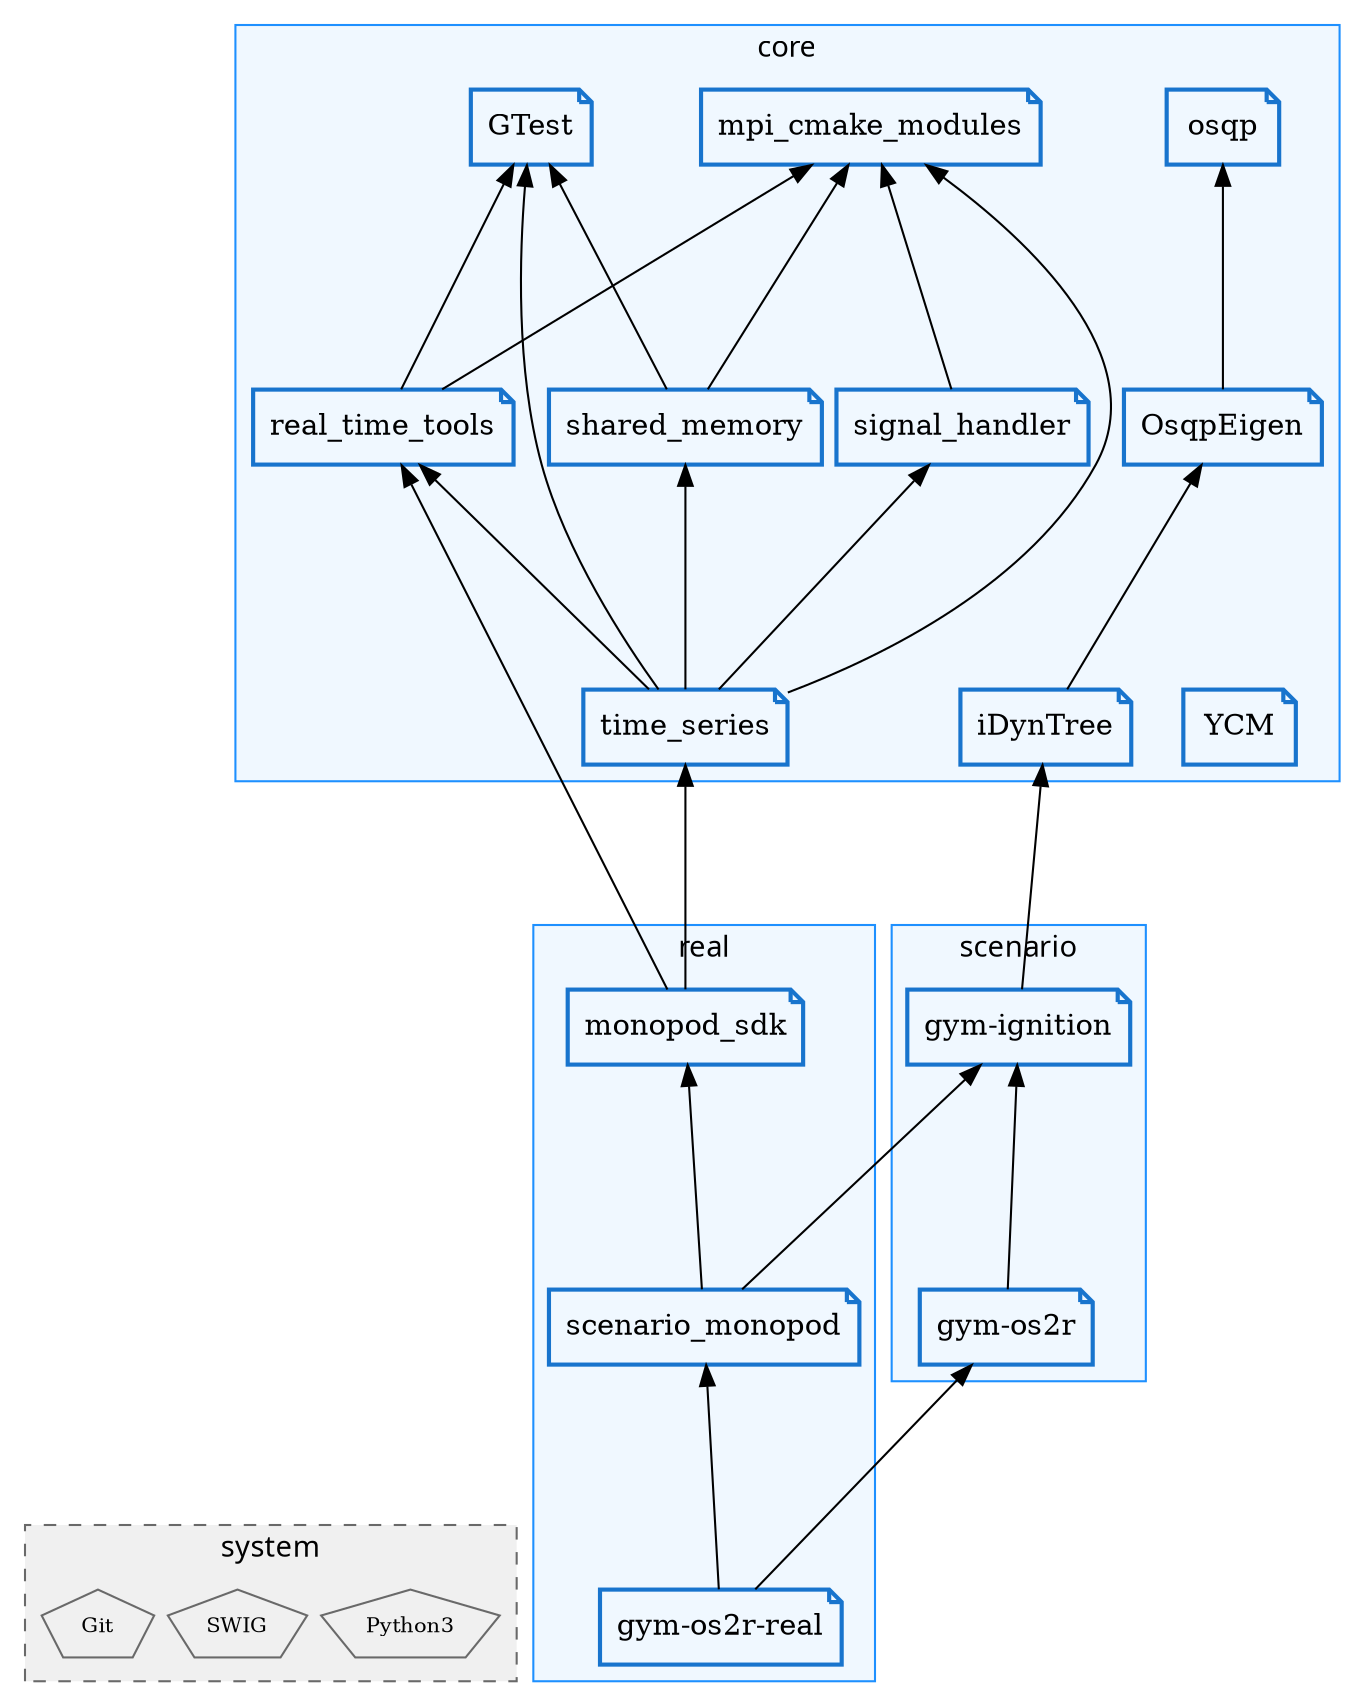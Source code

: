 digraph os2r__superbuild {
  graph [ranksep="1.5", nodesep="0.1" rankdir="BT"];

  subgraph cluster_system {
    label="system";
    labelloc="b";
    fontname="monospace:bold";
    style="dashed";
    color="dimgray";
    bgcolor="gray94";
    node [shape="pentagon", color="dimgray", fontsize="10"];

    Python3
    SWIG
    Git
  }

  subgraph cluster_core {
    label="core";
    labelloc="b";
    fontname="monospace:bold";
    color="dodgerblue1";
    bgcolor = "aliceblue";
    node [style="bold", shape="note", color="dodgerblue3"];

    YCM [label="YCM"]
    mpi_cmake_modules [label="mpi_cmake_modules"]
    GTest [label="GTest"]
    real_time_tools [label="real_time_tools"]
    signal_handler [label="signal_handler"]
    shared_memory [label="shared_memory"]
    time_series [label="time_series"]
    osqp [label="osqp"]
    OsqpEigen [label="OsqpEigen"]
    iDynTree [label="iDynTree"]
  }

  subgraph cluster_real {
    label="real";
    labelloc="b";
    fontname="monospace:bold";
    color="dodgerblue1";
    bgcolor = "aliceblue";
    node [style="bold", shape="note", color="dodgerblue3"];

    monopod_sdk [label="monopod_sdk"]
    scenario_monopod [label="scenario_monopod"]
    gym__os2r__real [label="gym-os2r-real"]
  }

  subgraph cluster_scenario {
    label="scenario";
    labelloc="b";
    fontname="monospace:bold";
    color="dodgerblue1";
    bgcolor = "aliceblue";
    node [style="bold", shape="note", color="dodgerblue3"];

    gym__ignition [label="gym-ignition"]
    gym__os2r [label="gym-os2r"]
  }


  real_time_tools -> mpi_cmake_modules;
  real_time_tools -> GTest;
  signal_handler -> mpi_cmake_modules;
  shared_memory -> mpi_cmake_modules;
  shared_memory -> GTest;
  time_series -> shared_memory;
  time_series -> mpi_cmake_modules;
  time_series -> signal_handler;
  time_series -> real_time_tools;
  time_series -> GTest;
  monopod_sdk -> real_time_tools;
  monopod_sdk -> time_series;
  OsqpEigen -> osqp;
  iDynTree -> OsqpEigen;
  gym__ignition -> iDynTree;
  scenario_monopod -> gym__ignition;
  scenario_monopod -> monopod_sdk;
  gym__os2r -> gym__ignition;
  gym__os2r__real -> gym__os2r;
  gym__os2r__real -> scenario_monopod;
}
